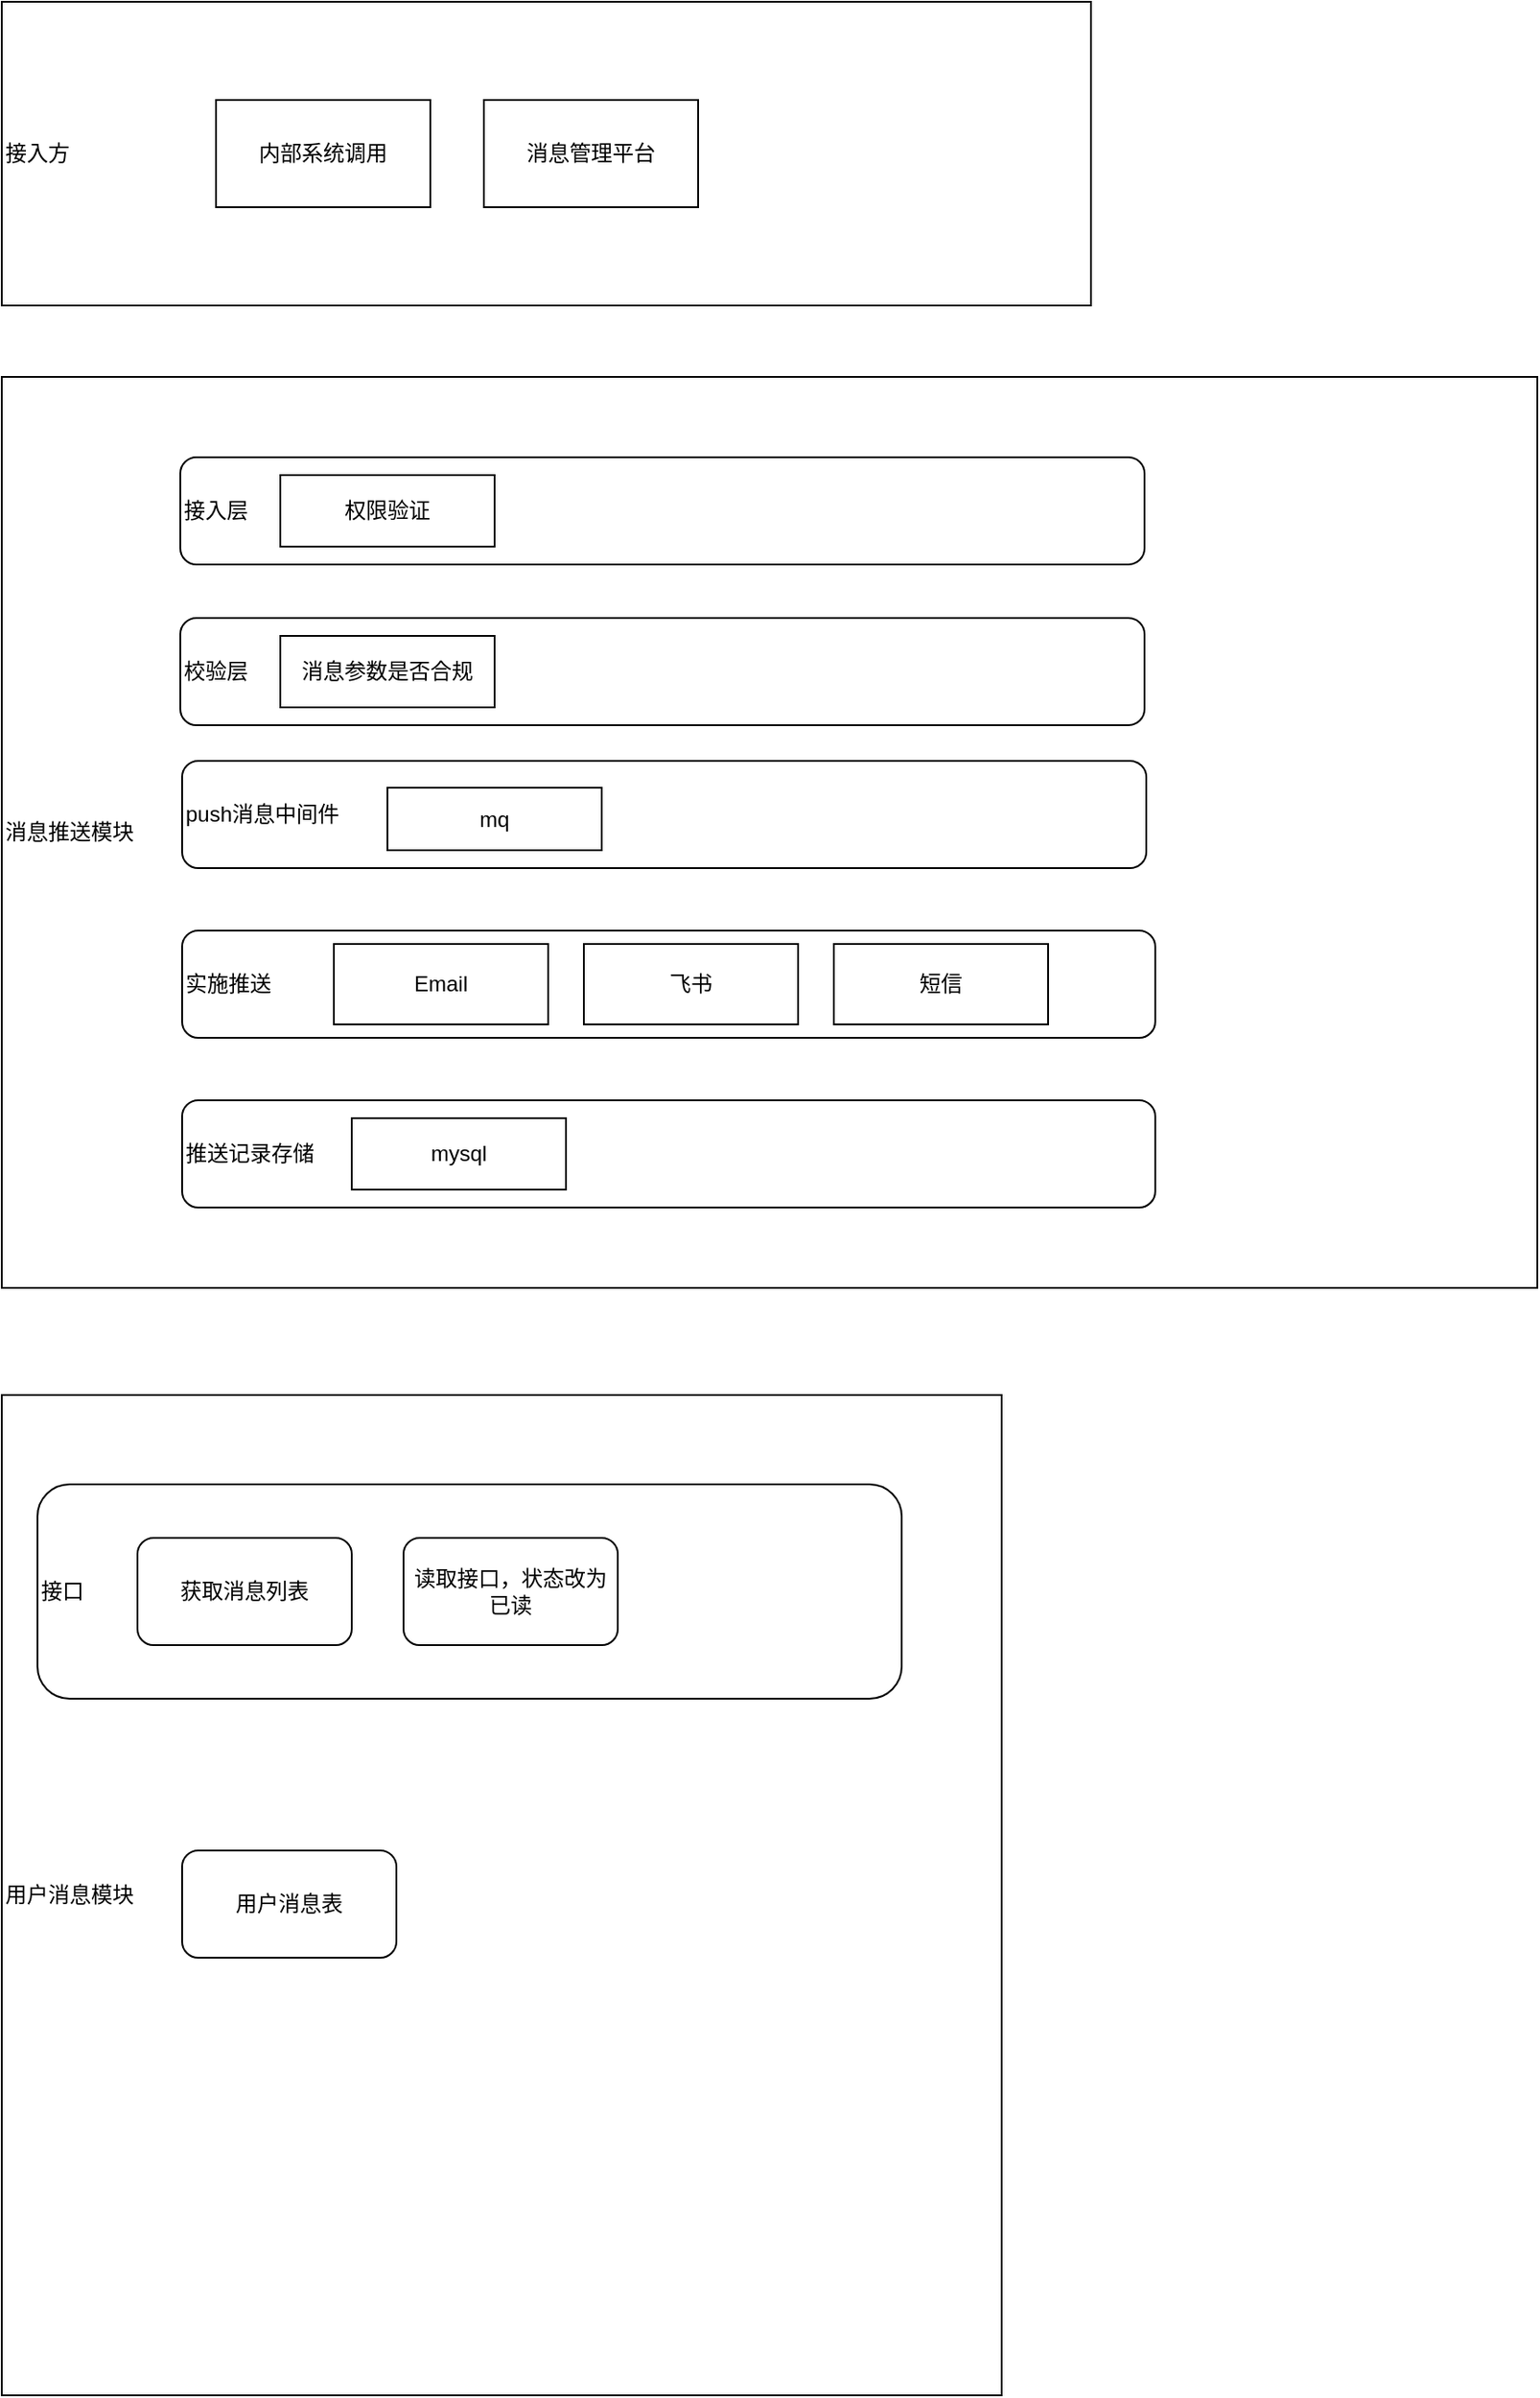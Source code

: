 <mxfile version="20.8.16" type="github">
  <diagram name="第 1 页" id="3IGPHWdNV0Xtt6qsLSb3">
    <mxGraphModel dx="1434" dy="764" grid="1" gridSize="10" guides="1" tooltips="1" connect="1" arrows="1" fold="1" page="1" pageScale="1" pageWidth="827" pageHeight="1169" math="0" shadow="0">
      <root>
        <mxCell id="0" />
        <mxCell id="1" parent="0" />
        <mxCell id="65JgVJ4Pg_FEaSgtAQy8-1" value="接入方" style="rounded=0;whiteSpace=wrap;html=1;align=left;" vertex="1" parent="1">
          <mxGeometry x="110" y="70" width="610" height="170" as="geometry" />
        </mxCell>
        <mxCell id="65JgVJ4Pg_FEaSgtAQy8-2" value="内部系统调用" style="rounded=0;whiteSpace=wrap;html=1;" vertex="1" parent="1">
          <mxGeometry x="230" y="125" width="120" height="60" as="geometry" />
        </mxCell>
        <mxCell id="65JgVJ4Pg_FEaSgtAQy8-3" value="消息管理平台" style="rounded=0;whiteSpace=wrap;html=1;" vertex="1" parent="1">
          <mxGeometry x="380" y="125" width="120" height="60" as="geometry" />
        </mxCell>
        <mxCell id="65JgVJ4Pg_FEaSgtAQy8-4" value="消息推送模块" style="rounded=0;whiteSpace=wrap;html=1;align=left;" vertex="1" parent="1">
          <mxGeometry x="110" y="280" width="860" height="510" as="geometry" />
        </mxCell>
        <mxCell id="65JgVJ4Pg_FEaSgtAQy8-5" value="接入层" style="rounded=1;whiteSpace=wrap;html=1;align=left;" vertex="1" parent="1">
          <mxGeometry x="210" y="325" width="540" height="60" as="geometry" />
        </mxCell>
        <mxCell id="65JgVJ4Pg_FEaSgtAQy8-6" value="权限验证" style="rounded=0;whiteSpace=wrap;html=1;" vertex="1" parent="1">
          <mxGeometry x="266" y="335" width="120" height="40" as="geometry" />
        </mxCell>
        <mxCell id="65JgVJ4Pg_FEaSgtAQy8-8" value="校验层" style="rounded=1;whiteSpace=wrap;html=1;align=left;" vertex="1" parent="1">
          <mxGeometry x="210" y="415" width="540" height="60" as="geometry" />
        </mxCell>
        <mxCell id="65JgVJ4Pg_FEaSgtAQy8-9" value="消息参数是否合规" style="rounded=0;whiteSpace=wrap;html=1;" vertex="1" parent="1">
          <mxGeometry x="266" y="425" width="120" height="40" as="geometry" />
        </mxCell>
        <mxCell id="65JgVJ4Pg_FEaSgtAQy8-11" value="push消息中间件" style="rounded=1;whiteSpace=wrap;html=1;align=left;" vertex="1" parent="1">
          <mxGeometry x="211" y="495" width="540" height="60" as="geometry" />
        </mxCell>
        <mxCell id="65JgVJ4Pg_FEaSgtAQy8-12" value="mq" style="rounded=0;whiteSpace=wrap;html=1;" vertex="1" parent="1">
          <mxGeometry x="326" y="510" width="120" height="35" as="geometry" />
        </mxCell>
        <mxCell id="65JgVJ4Pg_FEaSgtAQy8-13" value="实施推送" style="rounded=1;whiteSpace=wrap;html=1;align=left;" vertex="1" parent="1">
          <mxGeometry x="211" y="590" width="545" height="60" as="geometry" />
        </mxCell>
        <mxCell id="65JgVJ4Pg_FEaSgtAQy8-14" value="Email" style="rounded=0;whiteSpace=wrap;html=1;" vertex="1" parent="1">
          <mxGeometry x="296" y="597.5" width="120" height="45" as="geometry" />
        </mxCell>
        <mxCell id="65JgVJ4Pg_FEaSgtAQy8-17" value="飞书" style="rounded=0;whiteSpace=wrap;html=1;" vertex="1" parent="1">
          <mxGeometry x="436" y="597.5" width="120" height="45" as="geometry" />
        </mxCell>
        <mxCell id="65JgVJ4Pg_FEaSgtAQy8-18" value="短信" style="rounded=0;whiteSpace=wrap;html=1;" vertex="1" parent="1">
          <mxGeometry x="576" y="597.5" width="120" height="45" as="geometry" />
        </mxCell>
        <mxCell id="65JgVJ4Pg_FEaSgtAQy8-20" value="推送记录存储" style="rounded=1;whiteSpace=wrap;html=1;align=left;" vertex="1" parent="1">
          <mxGeometry x="211" y="685" width="545" height="60" as="geometry" />
        </mxCell>
        <mxCell id="65JgVJ4Pg_FEaSgtAQy8-21" value="mysql" style="rounded=0;whiteSpace=wrap;html=1;" vertex="1" parent="1">
          <mxGeometry x="306" y="695" width="120" height="40" as="geometry" />
        </mxCell>
        <mxCell id="65JgVJ4Pg_FEaSgtAQy8-29" value="用户消息模块" style="whiteSpace=wrap;html=1;aspect=fixed;align=left;" vertex="1" parent="1">
          <mxGeometry x="110" y="850" width="560" height="560" as="geometry" />
        </mxCell>
        <mxCell id="65JgVJ4Pg_FEaSgtAQy8-31" value="用户消息表" style="rounded=1;whiteSpace=wrap;html=1;" vertex="1" parent="1">
          <mxGeometry x="211" y="1105" width="120" height="60" as="geometry" />
        </mxCell>
        <mxCell id="65JgVJ4Pg_FEaSgtAQy8-47" value="接口" style="rounded=1;whiteSpace=wrap;html=1;align=left;" vertex="1" parent="1">
          <mxGeometry x="130" y="900" width="484" height="120" as="geometry" />
        </mxCell>
        <mxCell id="65JgVJ4Pg_FEaSgtAQy8-46" value="获取消息列表" style="rounded=1;whiteSpace=wrap;html=1;" vertex="1" parent="1">
          <mxGeometry x="186" y="930" width="120" height="60" as="geometry" />
        </mxCell>
        <mxCell id="65JgVJ4Pg_FEaSgtAQy8-48" value="读取接口，状态改为已读" style="rounded=1;whiteSpace=wrap;html=1;" vertex="1" parent="1">
          <mxGeometry x="335" y="930" width="120" height="60" as="geometry" />
        </mxCell>
      </root>
    </mxGraphModel>
  </diagram>
</mxfile>
